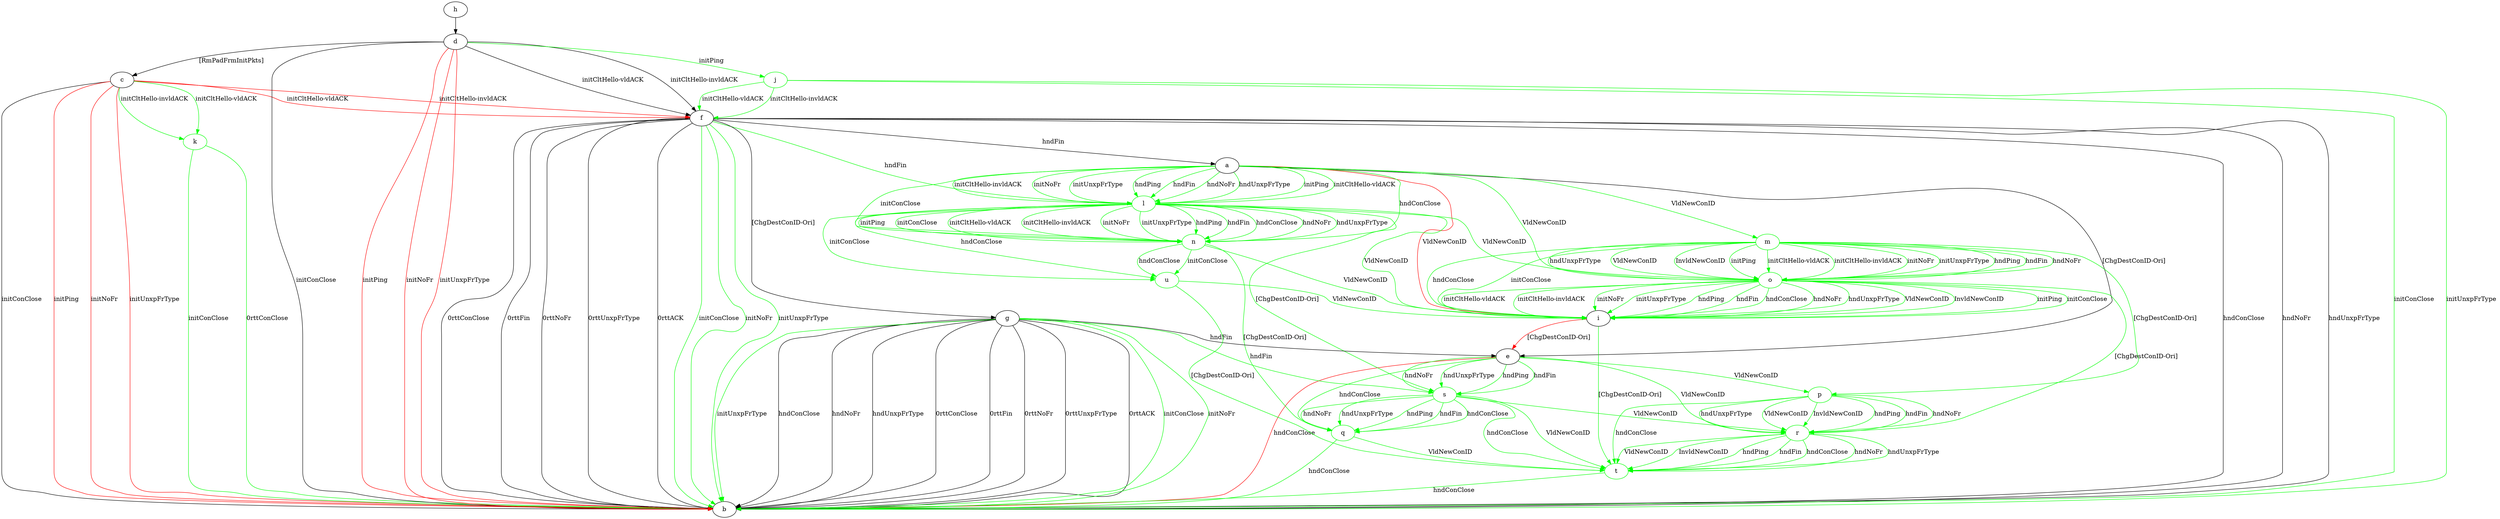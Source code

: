 digraph "" {
	a -> e	[key=0,
		label="[ChgDestConID-Ori] "];
	a -> i	[key=0,
		color=red,
		label="VldNewConID "];
	l	[color=green];
	a -> l	[key=0,
		color=green,
		label="initPing "];
	a -> l	[key=1,
		color=green,
		label="initCltHello-vldACK "];
	a -> l	[key=2,
		color=green,
		label="initCltHello-invldACK "];
	a -> l	[key=3,
		color=green,
		label="initNoFr "];
	a -> l	[key=4,
		color=green,
		label="initUnxpFrType "];
	a -> l	[key=5,
		color=green,
		label="hndPing "];
	a -> l	[key=6,
		color=green,
		label="hndFin "];
	a -> l	[key=7,
		color=green,
		label="hndNoFr "];
	a -> l	[key=8,
		color=green,
		label="hndUnxpFrType "];
	m	[color=green];
	a -> m	[key=0,
		color=green,
		label="VldNewConID "];
	n	[color=green];
	a -> n	[key=0,
		color=green,
		label="initConClose "];
	a -> n	[key=1,
		color=green,
		label="hndConClose "];
	o	[color=green];
	a -> o	[key=0,
		color=green,
		label="VldNewConID "];
	c -> b	[key=0,
		label="initConClose "];
	c -> b	[key=1,
		color=red,
		label="initPing "];
	c -> b	[key=2,
		color=red,
		label="initNoFr "];
	c -> b	[key=3,
		color=red,
		label="initUnxpFrType "];
	c -> f	[key=0,
		color=red,
		label="initCltHello-vldACK "];
	c -> f	[key=1,
		color=red,
		label="initCltHello-invldACK "];
	k	[color=green];
	c -> k	[key=0,
		color=green,
		label="initCltHello-vldACK "];
	c -> k	[key=1,
		color=green,
		label="initCltHello-invldACK "];
	d -> b	[key=0,
		label="initConClose "];
	d -> b	[key=1,
		color=red,
		label="initPing "];
	d -> b	[key=2,
		color=red,
		label="initNoFr "];
	d -> b	[key=3,
		color=red,
		label="initUnxpFrType "];
	d -> c	[key=0,
		label="[RmPadFrmInitPkts] "];
	d -> f	[key=0,
		label="initCltHello-vldACK "];
	d -> f	[key=1,
		label="initCltHello-invldACK "];
	j	[color=green];
	d -> j	[key=0,
		color=green,
		label="initPing "];
	e -> b	[key=0,
		color=red,
		label="hndConClose "];
	p	[color=green];
	e -> p	[key=0,
		color=green,
		label="VldNewConID "];
	q	[color=green];
	e -> q	[key=0,
		color=green,
		label="hndConClose "];
	r	[color=green];
	e -> r	[key=0,
		color=green,
		label="VldNewConID "];
	s	[color=green];
	e -> s	[key=0,
		color=green,
		label="hndPing "];
	e -> s	[key=1,
		color=green,
		label="hndFin "];
	e -> s	[key=2,
		color=green,
		label="hndNoFr "];
	e -> s	[key=3,
		color=green,
		label="hndUnxpFrType "];
	f -> a	[key=0,
		label="hndFin "];
	f -> b	[key=0,
		label="hndConClose "];
	f -> b	[key=1,
		label="hndNoFr "];
	f -> b	[key=2,
		label="hndUnxpFrType "];
	f -> b	[key=3,
		label="0rttConClose "];
	f -> b	[key=4,
		label="0rttFin "];
	f -> b	[key=5,
		label="0rttNoFr "];
	f -> b	[key=6,
		label="0rttUnxpFrType "];
	f -> b	[key=7,
		label="0rttACK "];
	f -> b	[key=8,
		color=green,
		label="initConClose "];
	f -> b	[key=9,
		color=green,
		label="initNoFr "];
	f -> b	[key=10,
		color=green,
		label="initUnxpFrType "];
	f -> g	[key=0,
		label="[ChgDestConID-Ori] "];
	f -> l	[key=0,
		color=green,
		label="hndFin "];
	g -> b	[key=0,
		label="hndConClose "];
	g -> b	[key=1,
		label="hndNoFr "];
	g -> b	[key=2,
		label="hndUnxpFrType "];
	g -> b	[key=3,
		label="0rttConClose "];
	g -> b	[key=4,
		label="0rttFin "];
	g -> b	[key=5,
		label="0rttNoFr "];
	g -> b	[key=6,
		label="0rttUnxpFrType "];
	g -> b	[key=7,
		label="0rttACK "];
	g -> b	[key=8,
		color=green,
		label="initConClose "];
	g -> b	[key=9,
		color=green,
		label="initNoFr "];
	g -> b	[key=10,
		color=green,
		label="initUnxpFrType "];
	g -> e	[key=0,
		label="hndFin "];
	g -> s	[key=0,
		color=green,
		label="hndFin "];
	h -> d	[key=0];
	i -> e	[key=0,
		color=red,
		label="[ChgDestConID-Ori] "];
	t	[color=green];
	i -> t	[key=0,
		color=green,
		label="[ChgDestConID-Ori] "];
	j -> b	[key=0,
		color=green,
		label="initConClose "];
	j -> b	[key=1,
		color=green,
		label="initUnxpFrType "];
	j -> f	[key=0,
		color=green,
		label="initCltHello-vldACK "];
	j -> f	[key=1,
		color=green,
		label="initCltHello-invldACK "];
	k -> b	[key=0,
		color=green,
		label="initConClose "];
	k -> b	[key=1,
		color=green,
		label="0rttConClose "];
	l -> i	[key=0,
		color=green,
		label="VldNewConID "];
	l -> n	[key=0,
		color=green,
		label="initPing "];
	l -> n	[key=1,
		color=green,
		label="initConClose "];
	l -> n	[key=2,
		color=green,
		label="initCltHello-vldACK "];
	l -> n	[key=3,
		color=green,
		label="initCltHello-invldACK "];
	l -> n	[key=4,
		color=green,
		label="initNoFr "];
	l -> n	[key=5,
		color=green,
		label="initUnxpFrType "];
	l -> n	[key=6,
		color=green,
		label="hndPing "];
	l -> n	[key=7,
		color=green,
		label="hndFin "];
	l -> n	[key=8,
		color=green,
		label="hndConClose "];
	l -> n	[key=9,
		color=green,
		label="hndNoFr "];
	l -> n	[key=10,
		color=green,
		label="hndUnxpFrType "];
	l -> o	[key=0,
		color=green,
		label="VldNewConID "];
	l -> s	[key=0,
		color=green,
		label="[ChgDestConID-Ori] "];
	u	[color=green];
	l -> u	[key=0,
		color=green,
		label="initConClose "];
	l -> u	[key=1,
		color=green,
		label="hndConClose "];
	m -> i	[key=0,
		color=green,
		label="initConClose "];
	m -> i	[key=1,
		color=green,
		label="hndConClose "];
	m -> o	[key=0,
		color=green,
		label="initPing "];
	m -> o	[key=1,
		color=green,
		label="initCltHello-vldACK "];
	m -> o	[key=2,
		color=green,
		label="initCltHello-invldACK "];
	m -> o	[key=3,
		color=green,
		label="initNoFr "];
	m -> o	[key=4,
		color=green,
		label="initUnxpFrType "];
	m -> o	[key=5,
		color=green,
		label="hndPing "];
	m -> o	[key=6,
		color=green,
		label="hndFin "];
	m -> o	[key=7,
		color=green,
		label="hndNoFr "];
	m -> o	[key=8,
		color=green,
		label="hndUnxpFrType "];
	m -> o	[key=9,
		color=green,
		label="VldNewConID "];
	m -> o	[key=10,
		color=green,
		label="InvldNewConID "];
	m -> p	[key=0,
		color=green,
		label="[ChgDestConID-Ori] "];
	n -> i	[key=0,
		color=green,
		label="VldNewConID "];
	n -> q	[key=0,
		color=green,
		label="[ChgDestConID-Ori] "];
	n -> u	[key=0,
		color=green,
		label="initConClose "];
	n -> u	[key=1,
		color=green,
		label="hndConClose "];
	o -> i	[key=0,
		color=green,
		label="initPing "];
	o -> i	[key=1,
		color=green,
		label="initConClose "];
	o -> i	[key=2,
		color=green,
		label="initCltHello-vldACK "];
	o -> i	[key=3,
		color=green,
		label="initCltHello-invldACK "];
	o -> i	[key=4,
		color=green,
		label="initNoFr "];
	o -> i	[key=5,
		color=green,
		label="initUnxpFrType "];
	o -> i	[key=6,
		color=green,
		label="hndPing "];
	o -> i	[key=7,
		color=green,
		label="hndFin "];
	o -> i	[key=8,
		color=green,
		label="hndConClose "];
	o -> i	[key=9,
		color=green,
		label="hndNoFr "];
	o -> i	[key=10,
		color=green,
		label="hndUnxpFrType "];
	o -> i	[key=11,
		color=green,
		label="VldNewConID "];
	o -> i	[key=12,
		color=green,
		label="InvldNewConID "];
	o -> r	[key=0,
		color=green,
		label="[ChgDestConID-Ori] "];
	p -> r	[key=0,
		color=green,
		label="hndPing "];
	p -> r	[key=1,
		color=green,
		label="hndFin "];
	p -> r	[key=2,
		color=green,
		label="hndNoFr "];
	p -> r	[key=3,
		color=green,
		label="hndUnxpFrType "];
	p -> r	[key=4,
		color=green,
		label="VldNewConID "];
	p -> r	[key=5,
		color=green,
		label="InvldNewConID "];
	p -> t	[key=0,
		color=green,
		label="hndConClose "];
	q -> b	[key=0,
		color=green,
		label="hndConClose "];
	q -> t	[key=0,
		color=green,
		label="VldNewConID "];
	r -> t	[key=0,
		color=green,
		label="hndPing "];
	r -> t	[key=1,
		color=green,
		label="hndFin "];
	r -> t	[key=2,
		color=green,
		label="hndConClose "];
	r -> t	[key=3,
		color=green,
		label="hndNoFr "];
	r -> t	[key=4,
		color=green,
		label="hndUnxpFrType "];
	r -> t	[key=5,
		color=green,
		label="VldNewConID "];
	r -> t	[key=6,
		color=green,
		label="InvldNewConID "];
	s -> q	[key=0,
		color=green,
		label="hndPing "];
	s -> q	[key=1,
		color=green,
		label="hndFin "];
	s -> q	[key=2,
		color=green,
		label="hndConClose "];
	s -> q	[key=3,
		color=green,
		label="hndNoFr "];
	s -> q	[key=4,
		color=green,
		label="hndUnxpFrType "];
	s -> r	[key=0,
		color=green,
		label="VldNewConID "];
	s -> t	[key=0,
		color=green,
		label="hndConClose "];
	s -> t	[key=1,
		color=green,
		label="VldNewConID "];
	t -> b	[key=0,
		color=green,
		label="hndConClose "];
	u -> i	[key=0,
		color=green,
		label="VldNewConID "];
	u -> t	[key=0,
		color=green,
		label="[ChgDestConID-Ori] "];
}
